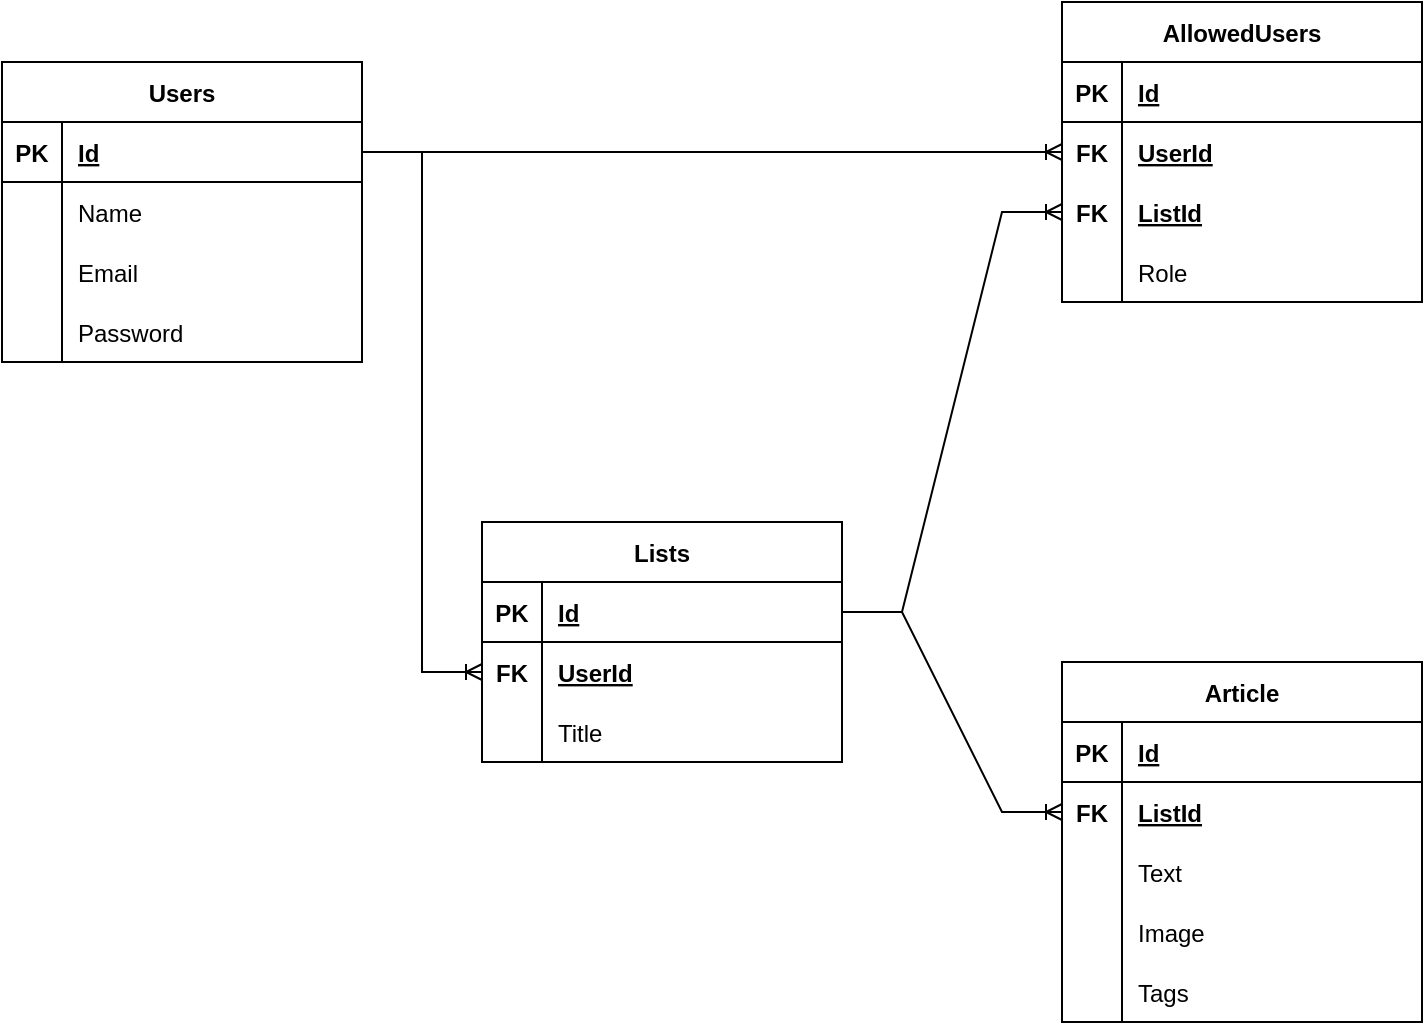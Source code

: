 <mxfile version="20.8.20" type="device"><diagram id="0C43mwOMB--DTUABuPtv" name="Page-1"><mxGraphModel dx="1888" dy="832" grid="1" gridSize="10" guides="1" tooltips="1" connect="1" arrows="1" fold="1" page="1" pageScale="1" pageWidth="827" pageHeight="1169" math="0" shadow="0"><root><mxCell id="0"/><mxCell id="1" parent="0"/><mxCell id="O6ujdIJpG6xCfwnMnYYd-1" value="Lists" style="shape=table;startSize=30;container=1;collapsible=1;childLayout=tableLayout;fixedRows=1;rowLines=0;fontStyle=1;align=center;resizeLast=1;" parent="1" vertex="1"><mxGeometry x="310" y="420" width="180" height="120" as="geometry"/></mxCell><mxCell id="O6ujdIJpG6xCfwnMnYYd-2" value="" style="shape=tableRow;horizontal=0;startSize=0;swimlaneHead=0;swimlaneBody=0;fillColor=none;collapsible=0;dropTarget=0;points=[[0,0.5],[1,0.5]];portConstraint=eastwest;top=0;left=0;right=0;bottom=1;" parent="O6ujdIJpG6xCfwnMnYYd-1" vertex="1"><mxGeometry y="30" width="180" height="30" as="geometry"/></mxCell><mxCell id="O6ujdIJpG6xCfwnMnYYd-3" value="PK" style="shape=partialRectangle;connectable=0;fillColor=none;top=0;left=0;bottom=0;right=0;fontStyle=1;overflow=hidden;" parent="O6ujdIJpG6xCfwnMnYYd-2" vertex="1"><mxGeometry width="30" height="30" as="geometry"><mxRectangle width="30" height="30" as="alternateBounds"/></mxGeometry></mxCell><mxCell id="O6ujdIJpG6xCfwnMnYYd-4" value="Id" style="shape=partialRectangle;connectable=0;fillColor=none;top=0;left=0;bottom=0;right=0;align=left;spacingLeft=6;fontStyle=5;overflow=hidden;" parent="O6ujdIJpG6xCfwnMnYYd-2" vertex="1"><mxGeometry x="30" width="150" height="30" as="geometry"><mxRectangle width="150" height="30" as="alternateBounds"/></mxGeometry></mxCell><mxCell id="O6ujdIJpG6xCfwnMnYYd-14" value="" style="shape=tableRow;horizontal=0;startSize=0;swimlaneHead=0;swimlaneBody=0;fillColor=none;collapsible=0;dropTarget=0;points=[[0,0.5],[1,0.5]];portConstraint=eastwest;top=0;left=0;right=0;bottom=0;" parent="O6ujdIJpG6xCfwnMnYYd-1" vertex="1"><mxGeometry y="60" width="180" height="30" as="geometry"/></mxCell><mxCell id="O6ujdIJpG6xCfwnMnYYd-15" value="FK" style="shape=partialRectangle;connectable=0;fillColor=none;top=0;left=0;bottom=0;right=0;fontStyle=1;overflow=hidden;" parent="O6ujdIJpG6xCfwnMnYYd-14" vertex="1"><mxGeometry width="30" height="30" as="geometry"><mxRectangle width="30" height="30" as="alternateBounds"/></mxGeometry></mxCell><mxCell id="O6ujdIJpG6xCfwnMnYYd-16" value="UserId" style="shape=partialRectangle;connectable=0;fillColor=none;top=0;left=0;bottom=0;right=0;align=left;spacingLeft=6;fontStyle=5;overflow=hidden;" parent="O6ujdIJpG6xCfwnMnYYd-14" vertex="1"><mxGeometry x="30" width="150" height="30" as="geometry"><mxRectangle width="150" height="30" as="alternateBounds"/></mxGeometry></mxCell><mxCell id="O6ujdIJpG6xCfwnMnYYd-5" value="" style="shape=tableRow;horizontal=0;startSize=0;swimlaneHead=0;swimlaneBody=0;fillColor=none;collapsible=0;dropTarget=0;points=[[0,0.5],[1,0.5]];portConstraint=eastwest;top=0;left=0;right=0;bottom=0;" parent="O6ujdIJpG6xCfwnMnYYd-1" vertex="1"><mxGeometry y="90" width="180" height="30" as="geometry"/></mxCell><mxCell id="O6ujdIJpG6xCfwnMnYYd-6" value="" style="shape=partialRectangle;connectable=0;fillColor=none;top=0;left=0;bottom=0;right=0;editable=1;overflow=hidden;" parent="O6ujdIJpG6xCfwnMnYYd-5" vertex="1"><mxGeometry width="30" height="30" as="geometry"><mxRectangle width="30" height="30" as="alternateBounds"/></mxGeometry></mxCell><mxCell id="O6ujdIJpG6xCfwnMnYYd-7" value="Title" style="shape=partialRectangle;connectable=0;fillColor=none;top=0;left=0;bottom=0;right=0;align=left;spacingLeft=6;overflow=hidden;" parent="O6ujdIJpG6xCfwnMnYYd-5" vertex="1"><mxGeometry x="30" width="150" height="30" as="geometry"><mxRectangle width="150" height="30" as="alternateBounds"/></mxGeometry></mxCell><mxCell id="1cagA8Y5Aj2d72Qcr8n_-4" value="AllowedUsers" style="shape=table;startSize=30;container=1;collapsible=1;childLayout=tableLayout;fixedRows=1;rowLines=0;fontStyle=1;align=center;resizeLast=1;" parent="1" vertex="1"><mxGeometry x="600" y="160" width="180" height="150" as="geometry"/></mxCell><mxCell id="1cagA8Y5Aj2d72Qcr8n_-5" value="" style="shape=tableRow;horizontal=0;startSize=0;swimlaneHead=0;swimlaneBody=0;fillColor=none;collapsible=0;dropTarget=0;points=[[0,0.5],[1,0.5]];portConstraint=eastwest;top=0;left=0;right=0;bottom=1;" parent="1cagA8Y5Aj2d72Qcr8n_-4" vertex="1"><mxGeometry y="30" width="180" height="30" as="geometry"/></mxCell><mxCell id="1cagA8Y5Aj2d72Qcr8n_-6" value="PK" style="shape=partialRectangle;connectable=0;fillColor=none;top=0;left=0;bottom=0;right=0;fontStyle=1;overflow=hidden;" parent="1cagA8Y5Aj2d72Qcr8n_-5" vertex="1"><mxGeometry width="30" height="30" as="geometry"><mxRectangle width="30" height="30" as="alternateBounds"/></mxGeometry></mxCell><mxCell id="1cagA8Y5Aj2d72Qcr8n_-7" value="Id" style="shape=partialRectangle;connectable=0;fillColor=none;top=0;left=0;bottom=0;right=0;align=left;spacingLeft=6;fontStyle=5;overflow=hidden;" parent="1cagA8Y5Aj2d72Qcr8n_-5" vertex="1"><mxGeometry x="30" width="150" height="30" as="geometry"><mxRectangle width="150" height="30" as="alternateBounds"/></mxGeometry></mxCell><mxCell id="1cagA8Y5Aj2d72Qcr8n_-8" value="" style="shape=tableRow;horizontal=0;startSize=0;swimlaneHead=0;swimlaneBody=0;fillColor=none;collapsible=0;dropTarget=0;points=[[0,0.5],[1,0.5]];portConstraint=eastwest;top=0;left=0;right=0;bottom=0;" parent="1cagA8Y5Aj2d72Qcr8n_-4" vertex="1"><mxGeometry y="60" width="180" height="30" as="geometry"/></mxCell><mxCell id="1cagA8Y5Aj2d72Qcr8n_-9" value="FK" style="shape=partialRectangle;connectable=0;fillColor=none;top=0;left=0;bottom=0;right=0;editable=1;overflow=hidden;fontStyle=1" parent="1cagA8Y5Aj2d72Qcr8n_-8" vertex="1"><mxGeometry width="30" height="30" as="geometry"><mxRectangle width="30" height="30" as="alternateBounds"/></mxGeometry></mxCell><mxCell id="1cagA8Y5Aj2d72Qcr8n_-10" value="UserId" style="shape=partialRectangle;connectable=0;fillColor=none;top=0;left=0;bottom=0;right=0;align=left;spacingLeft=6;overflow=hidden;fontStyle=5" parent="1cagA8Y5Aj2d72Qcr8n_-8" vertex="1"><mxGeometry x="30" width="150" height="30" as="geometry"><mxRectangle width="150" height="30" as="alternateBounds"/></mxGeometry></mxCell><mxCell id="1cagA8Y5Aj2d72Qcr8n_-34" value="" style="shape=tableRow;horizontal=0;startSize=0;swimlaneHead=0;swimlaneBody=0;fillColor=none;collapsible=0;dropTarget=0;points=[[0,0.5],[1,0.5]];portConstraint=eastwest;top=0;left=0;right=0;bottom=0;" parent="1cagA8Y5Aj2d72Qcr8n_-4" vertex="1"><mxGeometry y="90" width="180" height="30" as="geometry"/></mxCell><mxCell id="1cagA8Y5Aj2d72Qcr8n_-35" value="FK" style="shape=partialRectangle;connectable=0;fillColor=none;top=0;left=0;bottom=0;right=0;fontStyle=1;overflow=hidden;" parent="1cagA8Y5Aj2d72Qcr8n_-34" vertex="1"><mxGeometry width="30" height="30" as="geometry"><mxRectangle width="30" height="30" as="alternateBounds"/></mxGeometry></mxCell><mxCell id="1cagA8Y5Aj2d72Qcr8n_-36" value="ListId" style="shape=partialRectangle;connectable=0;fillColor=none;top=0;left=0;bottom=0;right=0;align=left;spacingLeft=6;fontStyle=5;overflow=hidden;" parent="1cagA8Y5Aj2d72Qcr8n_-34" vertex="1"><mxGeometry x="30" width="150" height="30" as="geometry"><mxRectangle width="150" height="30" as="alternateBounds"/></mxGeometry></mxCell><mxCell id="1cagA8Y5Aj2d72Qcr8n_-11" value="" style="shape=tableRow;horizontal=0;startSize=0;swimlaneHead=0;swimlaneBody=0;fillColor=none;collapsible=0;dropTarget=0;points=[[0,0.5],[1,0.5]];portConstraint=eastwest;top=0;left=0;right=0;bottom=0;" parent="1cagA8Y5Aj2d72Qcr8n_-4" vertex="1"><mxGeometry y="120" width="180" height="30" as="geometry"/></mxCell><mxCell id="1cagA8Y5Aj2d72Qcr8n_-12" value="" style="shape=partialRectangle;connectable=0;fillColor=none;top=0;left=0;bottom=0;right=0;editable=1;overflow=hidden;" parent="1cagA8Y5Aj2d72Qcr8n_-11" vertex="1"><mxGeometry width="30" height="30" as="geometry"><mxRectangle width="30" height="30" as="alternateBounds"/></mxGeometry></mxCell><mxCell id="1cagA8Y5Aj2d72Qcr8n_-13" value="Role" style="shape=partialRectangle;connectable=0;fillColor=none;top=0;left=0;bottom=0;right=0;align=left;spacingLeft=6;overflow=hidden;" parent="1cagA8Y5Aj2d72Qcr8n_-11" vertex="1"><mxGeometry x="30" width="150" height="30" as="geometry"><mxRectangle width="150" height="30" as="alternateBounds"/></mxGeometry></mxCell><mxCell id="1cagA8Y5Aj2d72Qcr8n_-18" value="Users" style="shape=table;startSize=30;container=1;collapsible=1;childLayout=tableLayout;fixedRows=1;rowLines=0;fontStyle=1;align=center;resizeLast=1;" parent="1" vertex="1"><mxGeometry x="70" y="190" width="180" height="150" as="geometry"/></mxCell><mxCell id="1cagA8Y5Aj2d72Qcr8n_-19" value="" style="shape=tableRow;horizontal=0;startSize=0;swimlaneHead=0;swimlaneBody=0;fillColor=none;collapsible=0;dropTarget=0;points=[[0,0.5],[1,0.5]];portConstraint=eastwest;top=0;left=0;right=0;bottom=1;" parent="1cagA8Y5Aj2d72Qcr8n_-18" vertex="1"><mxGeometry y="30" width="180" height="30" as="geometry"/></mxCell><mxCell id="1cagA8Y5Aj2d72Qcr8n_-20" value="PK" style="shape=partialRectangle;connectable=0;fillColor=none;top=0;left=0;bottom=0;right=0;fontStyle=1;overflow=hidden;" parent="1cagA8Y5Aj2d72Qcr8n_-19" vertex="1"><mxGeometry width="30" height="30" as="geometry"><mxRectangle width="30" height="30" as="alternateBounds"/></mxGeometry></mxCell><mxCell id="1cagA8Y5Aj2d72Qcr8n_-21" value="Id" style="shape=partialRectangle;connectable=0;fillColor=none;top=0;left=0;bottom=0;right=0;align=left;spacingLeft=6;fontStyle=5;overflow=hidden;" parent="1cagA8Y5Aj2d72Qcr8n_-19" vertex="1"><mxGeometry x="30" width="150" height="30" as="geometry"><mxRectangle width="150" height="30" as="alternateBounds"/></mxGeometry></mxCell><mxCell id="1cagA8Y5Aj2d72Qcr8n_-22" value="" style="shape=tableRow;horizontal=0;startSize=0;swimlaneHead=0;swimlaneBody=0;fillColor=none;collapsible=0;dropTarget=0;points=[[0,0.5],[1,0.5]];portConstraint=eastwest;top=0;left=0;right=0;bottom=0;" parent="1cagA8Y5Aj2d72Qcr8n_-18" vertex="1"><mxGeometry y="60" width="180" height="30" as="geometry"/></mxCell><mxCell id="1cagA8Y5Aj2d72Qcr8n_-23" value="" style="shape=partialRectangle;connectable=0;fillColor=none;top=0;left=0;bottom=0;right=0;editable=1;overflow=hidden;" parent="1cagA8Y5Aj2d72Qcr8n_-22" vertex="1"><mxGeometry width="30" height="30" as="geometry"><mxRectangle width="30" height="30" as="alternateBounds"/></mxGeometry></mxCell><mxCell id="1cagA8Y5Aj2d72Qcr8n_-24" value="Name" style="shape=partialRectangle;connectable=0;fillColor=none;top=0;left=0;bottom=0;right=0;align=left;spacingLeft=6;overflow=hidden;" parent="1cagA8Y5Aj2d72Qcr8n_-22" vertex="1"><mxGeometry x="30" width="150" height="30" as="geometry"><mxRectangle width="150" height="30" as="alternateBounds"/></mxGeometry></mxCell><mxCell id="1cagA8Y5Aj2d72Qcr8n_-25" value="" style="shape=tableRow;horizontal=0;startSize=0;swimlaneHead=0;swimlaneBody=0;fillColor=none;collapsible=0;dropTarget=0;points=[[0,0.5],[1,0.5]];portConstraint=eastwest;top=0;left=0;right=0;bottom=0;" parent="1cagA8Y5Aj2d72Qcr8n_-18" vertex="1"><mxGeometry y="90" width="180" height="30" as="geometry"/></mxCell><mxCell id="1cagA8Y5Aj2d72Qcr8n_-26" value="" style="shape=partialRectangle;connectable=0;fillColor=none;top=0;left=0;bottom=0;right=0;editable=1;overflow=hidden;" parent="1cagA8Y5Aj2d72Qcr8n_-25" vertex="1"><mxGeometry width="30" height="30" as="geometry"><mxRectangle width="30" height="30" as="alternateBounds"/></mxGeometry></mxCell><mxCell id="1cagA8Y5Aj2d72Qcr8n_-27" value="Email" style="shape=partialRectangle;connectable=0;fillColor=none;top=0;left=0;bottom=0;right=0;align=left;spacingLeft=6;overflow=hidden;" parent="1cagA8Y5Aj2d72Qcr8n_-25" vertex="1"><mxGeometry x="30" width="150" height="30" as="geometry"><mxRectangle width="150" height="30" as="alternateBounds"/></mxGeometry></mxCell><mxCell id="1cagA8Y5Aj2d72Qcr8n_-28" value="" style="shape=tableRow;horizontal=0;startSize=0;swimlaneHead=0;swimlaneBody=0;fillColor=none;collapsible=0;dropTarget=0;points=[[0,0.5],[1,0.5]];portConstraint=eastwest;top=0;left=0;right=0;bottom=0;" parent="1cagA8Y5Aj2d72Qcr8n_-18" vertex="1"><mxGeometry y="120" width="180" height="30" as="geometry"/></mxCell><mxCell id="1cagA8Y5Aj2d72Qcr8n_-29" value="" style="shape=partialRectangle;connectable=0;fillColor=none;top=0;left=0;bottom=0;right=0;editable=1;overflow=hidden;" parent="1cagA8Y5Aj2d72Qcr8n_-28" vertex="1"><mxGeometry width="30" height="30" as="geometry"><mxRectangle width="30" height="30" as="alternateBounds"/></mxGeometry></mxCell><mxCell id="1cagA8Y5Aj2d72Qcr8n_-30" value="Password" style="shape=partialRectangle;connectable=0;fillColor=none;top=0;left=0;bottom=0;right=0;align=left;spacingLeft=6;overflow=hidden;" parent="1cagA8Y5Aj2d72Qcr8n_-28" vertex="1"><mxGeometry x="30" width="150" height="30" as="geometry"><mxRectangle width="150" height="30" as="alternateBounds"/></mxGeometry></mxCell><mxCell id="1cagA8Y5Aj2d72Qcr8n_-31" value="" style="edgeStyle=entityRelationEdgeStyle;fontSize=12;html=1;endArrow=ERoneToMany;rounded=0;exitX=1;exitY=0.5;exitDx=0;exitDy=0;entryX=0;entryY=0.5;entryDx=0;entryDy=0;" parent="1" source="1cagA8Y5Aj2d72Qcr8n_-19" target="1cagA8Y5Aj2d72Qcr8n_-8" edge="1"><mxGeometry width="100" height="100" relative="1" as="geometry"><mxPoint x="340" y="360" as="sourcePoint"/><mxPoint x="440" y="260" as="targetPoint"/></mxGeometry></mxCell><mxCell id="1cagA8Y5Aj2d72Qcr8n_-32" value="" style="edgeStyle=entityRelationEdgeStyle;fontSize=12;html=1;endArrow=ERoneToMany;rounded=0;exitX=1;exitY=0.5;exitDx=0;exitDy=0;entryX=0;entryY=0.5;entryDx=0;entryDy=0;" parent="1" source="1cagA8Y5Aj2d72Qcr8n_-19" target="O6ujdIJpG6xCfwnMnYYd-14" edge="1"><mxGeometry width="100" height="100" relative="1" as="geometry"><mxPoint x="400" y="320" as="sourcePoint"/><mxPoint x="500" y="220" as="targetPoint"/></mxGeometry></mxCell><mxCell id="1cagA8Y5Aj2d72Qcr8n_-37" value="" style="edgeStyle=entityRelationEdgeStyle;fontSize=12;html=1;endArrow=ERoneToMany;rounded=0;exitX=1;exitY=0.5;exitDx=0;exitDy=0;entryX=0;entryY=0.5;entryDx=0;entryDy=0;" parent="1" source="O6ujdIJpG6xCfwnMnYYd-2" target="1cagA8Y5Aj2d72Qcr8n_-34" edge="1"><mxGeometry width="100" height="100" relative="1" as="geometry"><mxPoint x="600" y="510" as="sourcePoint"/><mxPoint x="700" y="410" as="targetPoint"/></mxGeometry></mxCell><mxCell id="tMMtQhDX3CmbwG3-0dMB-17" value="Article" style="shape=table;startSize=30;container=1;collapsible=1;childLayout=tableLayout;fixedRows=1;rowLines=0;fontStyle=1;align=center;resizeLast=1;" parent="1" vertex="1"><mxGeometry x="600" y="490" width="180" height="180" as="geometry"/></mxCell><mxCell id="tMMtQhDX3CmbwG3-0dMB-18" value="" style="shape=tableRow;horizontal=0;startSize=0;swimlaneHead=0;swimlaneBody=0;fillColor=none;collapsible=0;dropTarget=0;points=[[0,0.5],[1,0.5]];portConstraint=eastwest;top=0;left=0;right=0;bottom=1;" parent="tMMtQhDX3CmbwG3-0dMB-17" vertex="1"><mxGeometry y="30" width="180" height="30" as="geometry"/></mxCell><mxCell id="tMMtQhDX3CmbwG3-0dMB-19" value="PK" style="shape=partialRectangle;connectable=0;fillColor=none;top=0;left=0;bottom=0;right=0;fontStyle=1;overflow=hidden;" parent="tMMtQhDX3CmbwG3-0dMB-18" vertex="1"><mxGeometry width="30" height="30" as="geometry"><mxRectangle width="30" height="30" as="alternateBounds"/></mxGeometry></mxCell><mxCell id="tMMtQhDX3CmbwG3-0dMB-20" value="Id" style="shape=partialRectangle;connectable=0;fillColor=none;top=0;left=0;bottom=0;right=0;align=left;spacingLeft=6;fontStyle=5;overflow=hidden;" parent="tMMtQhDX3CmbwG3-0dMB-18" vertex="1"><mxGeometry x="30" width="150" height="30" as="geometry"><mxRectangle width="150" height="30" as="alternateBounds"/></mxGeometry></mxCell><mxCell id="tMMtQhDX3CmbwG3-0dMB-21" value="" style="shape=tableRow;horizontal=0;startSize=0;swimlaneHead=0;swimlaneBody=0;fillColor=none;collapsible=0;dropTarget=0;points=[[0,0.5],[1,0.5]];portConstraint=eastwest;top=0;left=0;right=0;bottom=0;" parent="tMMtQhDX3CmbwG3-0dMB-17" vertex="1"><mxGeometry y="60" width="180" height="30" as="geometry"/></mxCell><mxCell id="tMMtQhDX3CmbwG3-0dMB-22" value="FK" style="shape=partialRectangle;connectable=0;fillColor=none;top=0;left=0;bottom=0;right=0;editable=1;overflow=hidden;fontStyle=1" parent="tMMtQhDX3CmbwG3-0dMB-21" vertex="1"><mxGeometry width="30" height="30" as="geometry"><mxRectangle width="30" height="30" as="alternateBounds"/></mxGeometry></mxCell><mxCell id="tMMtQhDX3CmbwG3-0dMB-23" value="ListId" style="shape=partialRectangle;connectable=0;fillColor=none;top=0;left=0;bottom=0;right=0;align=left;spacingLeft=6;overflow=hidden;fontStyle=5" parent="tMMtQhDX3CmbwG3-0dMB-21" vertex="1"><mxGeometry x="30" width="150" height="30" as="geometry"><mxRectangle width="150" height="30" as="alternateBounds"/></mxGeometry></mxCell><mxCell id="tMMtQhDX3CmbwG3-0dMB-24" value="" style="shape=tableRow;horizontal=0;startSize=0;swimlaneHead=0;swimlaneBody=0;fillColor=none;collapsible=0;dropTarget=0;points=[[0,0.5],[1,0.5]];portConstraint=eastwest;top=0;left=0;right=0;bottom=0;" parent="tMMtQhDX3CmbwG3-0dMB-17" vertex="1"><mxGeometry y="90" width="180" height="30" as="geometry"/></mxCell><mxCell id="tMMtQhDX3CmbwG3-0dMB-25" value="" style="shape=partialRectangle;connectable=0;fillColor=none;top=0;left=0;bottom=0;right=0;editable=1;overflow=hidden;" parent="tMMtQhDX3CmbwG3-0dMB-24" vertex="1"><mxGeometry width="30" height="30" as="geometry"><mxRectangle width="30" height="30" as="alternateBounds"/></mxGeometry></mxCell><mxCell id="tMMtQhDX3CmbwG3-0dMB-26" value="Text" style="shape=partialRectangle;connectable=0;fillColor=none;top=0;left=0;bottom=0;right=0;align=left;spacingLeft=6;overflow=hidden;" parent="tMMtQhDX3CmbwG3-0dMB-24" vertex="1"><mxGeometry x="30" width="150" height="30" as="geometry"><mxRectangle width="150" height="30" as="alternateBounds"/></mxGeometry></mxCell><mxCell id="tMMtQhDX3CmbwG3-0dMB-27" value="" style="shape=tableRow;horizontal=0;startSize=0;swimlaneHead=0;swimlaneBody=0;fillColor=none;collapsible=0;dropTarget=0;points=[[0,0.5],[1,0.5]];portConstraint=eastwest;top=0;left=0;right=0;bottom=0;" parent="tMMtQhDX3CmbwG3-0dMB-17" vertex="1"><mxGeometry y="120" width="180" height="30" as="geometry"/></mxCell><mxCell id="tMMtQhDX3CmbwG3-0dMB-28" value="" style="shape=partialRectangle;connectable=0;fillColor=none;top=0;left=0;bottom=0;right=0;editable=1;overflow=hidden;" parent="tMMtQhDX3CmbwG3-0dMB-27" vertex="1"><mxGeometry width="30" height="30" as="geometry"><mxRectangle width="30" height="30" as="alternateBounds"/></mxGeometry></mxCell><mxCell id="tMMtQhDX3CmbwG3-0dMB-29" value="Image" style="shape=partialRectangle;connectable=0;fillColor=none;top=0;left=0;bottom=0;right=0;align=left;spacingLeft=6;overflow=hidden;" parent="tMMtQhDX3CmbwG3-0dMB-27" vertex="1"><mxGeometry x="30" width="150" height="30" as="geometry"><mxRectangle width="150" height="30" as="alternateBounds"/></mxGeometry></mxCell><mxCell id="OXseHO2Gim3xOPt7miem-1" value="" style="shape=tableRow;horizontal=0;startSize=0;swimlaneHead=0;swimlaneBody=0;fillColor=none;collapsible=0;dropTarget=0;points=[[0,0.5],[1,0.5]];portConstraint=eastwest;top=0;left=0;right=0;bottom=0;" vertex="1" parent="tMMtQhDX3CmbwG3-0dMB-17"><mxGeometry y="150" width="180" height="30" as="geometry"/></mxCell><mxCell id="OXseHO2Gim3xOPt7miem-2" value="" style="shape=partialRectangle;connectable=0;fillColor=none;top=0;left=0;bottom=0;right=0;editable=1;overflow=hidden;" vertex="1" parent="OXseHO2Gim3xOPt7miem-1"><mxGeometry width="30" height="30" as="geometry"><mxRectangle width="30" height="30" as="alternateBounds"/></mxGeometry></mxCell><mxCell id="OXseHO2Gim3xOPt7miem-3" value="Tags" style="shape=partialRectangle;connectable=0;fillColor=none;top=0;left=0;bottom=0;right=0;align=left;spacingLeft=6;overflow=hidden;" vertex="1" parent="OXseHO2Gim3xOPt7miem-1"><mxGeometry x="30" width="150" height="30" as="geometry"><mxRectangle width="150" height="30" as="alternateBounds"/></mxGeometry></mxCell><mxCell id="tMMtQhDX3CmbwG3-0dMB-33" value="" style="edgeStyle=entityRelationEdgeStyle;fontSize=12;html=1;endArrow=ERoneToMany;rounded=0;exitX=1;exitY=0.5;exitDx=0;exitDy=0;entryX=0;entryY=0.5;entryDx=0;entryDy=0;" parent="1" source="O6ujdIJpG6xCfwnMnYYd-2" target="tMMtQhDX3CmbwG3-0dMB-21" edge="1"><mxGeometry width="100" height="100" relative="1" as="geometry"><mxPoint x="440" y="690" as="sourcePoint"/><mxPoint x="540" y="590" as="targetPoint"/></mxGeometry></mxCell></root></mxGraphModel></diagram></mxfile>
